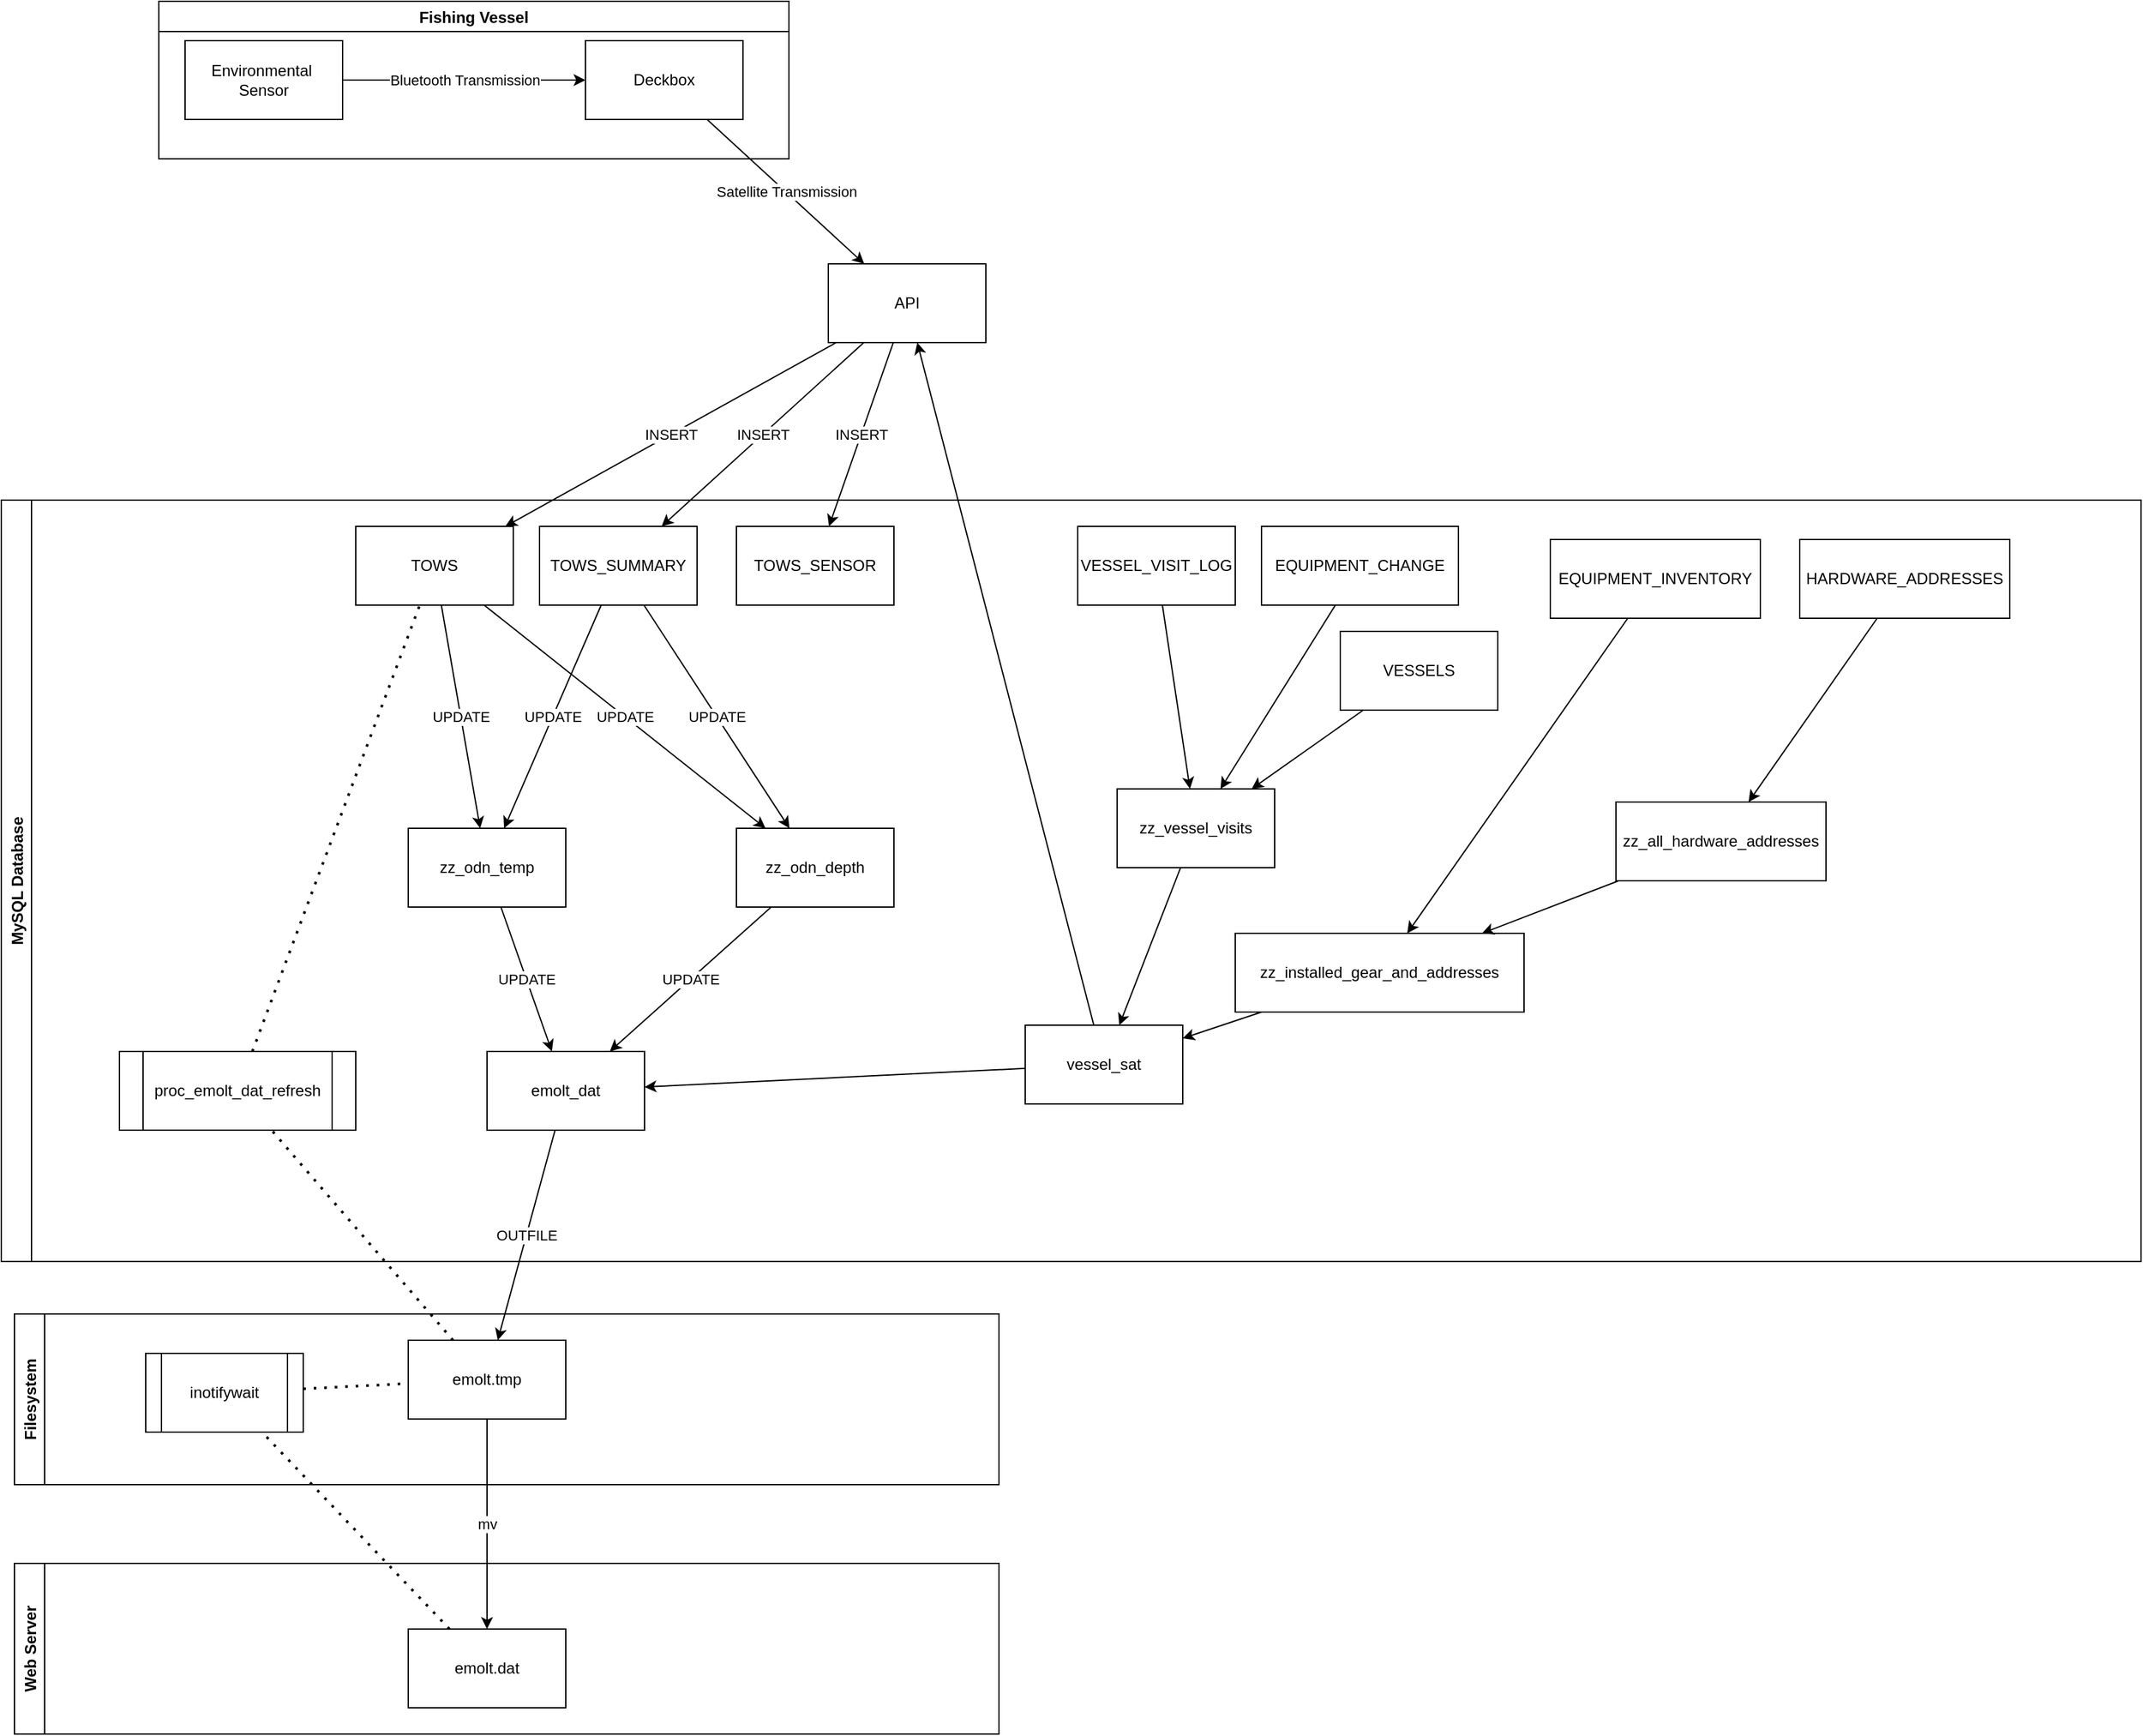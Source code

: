 <mxfile version="20.2.3" type="github">
  <diagram id="kgpKYQtTHZ0yAKxKKP6v" name="Page-1">
    <mxGraphModel dx="2128" dy="547" grid="1" gridSize="10" guides="1" tooltips="1" connect="1" arrows="1" fold="1" page="1" pageScale="1" pageWidth="850" pageHeight="1100" math="0" shadow="0">
      <root>
        <mxCell id="0" />
        <mxCell id="1" parent="0" />
        <mxCell id="bNNBikwXs6dmu_kMdXJ--18" value="Environmental&amp;nbsp;&lt;br&gt;Sensor" style="rounded=0;whiteSpace=wrap;html=1;" parent="1" vertex="1">
          <mxGeometry x="60" y="30" width="120" height="60" as="geometry" />
        </mxCell>
        <mxCell id="bNNBikwXs6dmu_kMdXJ--19" value="Deckbox" style="rounded=0;whiteSpace=wrap;html=1;" parent="1" vertex="1">
          <mxGeometry x="365" y="30" width="120" height="60" as="geometry" />
        </mxCell>
        <mxCell id="bNNBikwXs6dmu_kMdXJ--20" value="" style="endArrow=classic;html=1;rounded=0;" parent="1" source="bNNBikwXs6dmu_kMdXJ--18" target="bNNBikwXs6dmu_kMdXJ--19" edge="1">
          <mxGeometry relative="1" as="geometry">
            <mxPoint x="220" y="80" as="sourcePoint" />
            <mxPoint x="320" y="80" as="targetPoint" />
          </mxGeometry>
        </mxCell>
        <mxCell id="bNNBikwXs6dmu_kMdXJ--21" value="Bluetooth Transmission" style="edgeLabel;resizable=0;html=1;align=center;verticalAlign=middle;" parent="bNNBikwXs6dmu_kMdXJ--20" connectable="0" vertex="1">
          <mxGeometry relative="1" as="geometry" />
        </mxCell>
        <mxCell id="bNNBikwXs6dmu_kMdXJ--22" value="Fishing Vessel" style="swimlane;" parent="1" vertex="1">
          <mxGeometry x="40" width="480" height="120" as="geometry" />
        </mxCell>
        <mxCell id="bNNBikwXs6dmu_kMdXJ--23" value="API" style="rounded=0;whiteSpace=wrap;html=1;" parent="1" vertex="1">
          <mxGeometry x="550" y="200" width="120" height="60" as="geometry" />
        </mxCell>
        <mxCell id="bNNBikwXs6dmu_kMdXJ--24" value="" style="endArrow=classic;html=1;rounded=0;" parent="1" source="bNNBikwXs6dmu_kMdXJ--19" target="bNNBikwXs6dmu_kMdXJ--23" edge="1">
          <mxGeometry relative="1" as="geometry">
            <mxPoint x="370" y="280" as="sourcePoint" />
            <mxPoint x="470" y="280" as="targetPoint" />
          </mxGeometry>
        </mxCell>
        <mxCell id="bNNBikwXs6dmu_kMdXJ--25" value="Satellite Transmission" style="edgeLabel;resizable=0;html=1;align=center;verticalAlign=middle;" parent="bNNBikwXs6dmu_kMdXJ--24" connectable="0" vertex="1">
          <mxGeometry relative="1" as="geometry" />
        </mxCell>
        <mxCell id="bNNBikwXs6dmu_kMdXJ--32" value="TOWS" style="rounded=0;whiteSpace=wrap;html=1;" parent="1" vertex="1">
          <mxGeometry x="190" y="400" width="120" height="60" as="geometry" />
        </mxCell>
        <mxCell id="bNNBikwXs6dmu_kMdXJ--33" value="TOWS_SUMMARY" style="rounded=0;whiteSpace=wrap;html=1;" parent="1" vertex="1">
          <mxGeometry x="330" y="400" width="120" height="60" as="geometry" />
        </mxCell>
        <mxCell id="bNNBikwXs6dmu_kMdXJ--34" value="TOWS_SENSOR" style="rounded=0;whiteSpace=wrap;html=1;" parent="1" vertex="1">
          <mxGeometry x="480" y="400" width="120" height="60" as="geometry" />
        </mxCell>
        <mxCell id="bNNBikwXs6dmu_kMdXJ--36" value="" style="endArrow=classic;html=1;rounded=0;" parent="1" source="bNNBikwXs6dmu_kMdXJ--23" target="bNNBikwXs6dmu_kMdXJ--32" edge="1">
          <mxGeometry relative="1" as="geometry">
            <mxPoint x="380" y="360" as="sourcePoint" />
            <mxPoint x="240" y="370" as="targetPoint" />
          </mxGeometry>
        </mxCell>
        <mxCell id="bNNBikwXs6dmu_kMdXJ--37" value="INSERT" style="edgeLabel;resizable=0;html=1;align=center;verticalAlign=middle;" parent="bNNBikwXs6dmu_kMdXJ--36" connectable="0" vertex="1">
          <mxGeometry relative="1" as="geometry" />
        </mxCell>
        <mxCell id="bNNBikwXs6dmu_kMdXJ--38" value="" style="endArrow=classic;html=1;rounded=0;" parent="1" source="bNNBikwXs6dmu_kMdXJ--23" target="bNNBikwXs6dmu_kMdXJ--33" edge="1">
          <mxGeometry relative="1" as="geometry">
            <mxPoint x="394.615" y="340" as="sourcePoint" />
            <mxPoint x="300.385" y="410" as="targetPoint" />
          </mxGeometry>
        </mxCell>
        <mxCell id="bNNBikwXs6dmu_kMdXJ--39" value="INSERT" style="edgeLabel;resizable=0;html=1;align=center;verticalAlign=middle;" parent="bNNBikwXs6dmu_kMdXJ--38" connectable="0" vertex="1">
          <mxGeometry relative="1" as="geometry" />
        </mxCell>
        <mxCell id="bNNBikwXs6dmu_kMdXJ--40" value="" style="endArrow=classic;html=1;rounded=0;" parent="1" source="bNNBikwXs6dmu_kMdXJ--23" target="bNNBikwXs6dmu_kMdXJ--34" edge="1">
          <mxGeometry relative="1" as="geometry">
            <mxPoint x="426.923" y="340" as="sourcePoint" />
            <mxPoint x="408.077" y="410" as="targetPoint" />
          </mxGeometry>
        </mxCell>
        <mxCell id="bNNBikwXs6dmu_kMdXJ--41" value="INSERT" style="edgeLabel;resizable=0;html=1;align=center;verticalAlign=middle;" parent="bNNBikwXs6dmu_kMdXJ--40" connectable="0" vertex="1">
          <mxGeometry relative="1" as="geometry" />
        </mxCell>
        <mxCell id="bNNBikwXs6dmu_kMdXJ--47" value="emolt.tmp" style="rounded=0;whiteSpace=wrap;html=1;" parent="1" vertex="1">
          <mxGeometry x="230" y="1020" width="120" height="60" as="geometry" />
        </mxCell>
        <mxCell id="bNNBikwXs6dmu_kMdXJ--48" value="" style="endArrow=classic;html=1;rounded=0;" parent="1" source="bNNBikwXs6dmu_kMdXJ--35" target="bNNBikwXs6dmu_kMdXJ--47" edge="1">
          <mxGeometry relative="1" as="geometry">
            <mxPoint x="277.696" y="600" as="sourcePoint" />
            <mxPoint x="310.004" y="670" as="targetPoint" />
          </mxGeometry>
        </mxCell>
        <mxCell id="bNNBikwXs6dmu_kMdXJ--49" value="OUTFILE" style="edgeLabel;resizable=0;html=1;align=center;verticalAlign=middle;" parent="bNNBikwXs6dmu_kMdXJ--48" connectable="0" vertex="1">
          <mxGeometry relative="1" as="geometry" />
        </mxCell>
        <mxCell id="bNNBikwXs6dmu_kMdXJ--51" value="emolt.dat" style="rounded=0;whiteSpace=wrap;html=1;" parent="1" vertex="1">
          <mxGeometry x="230" y="1240" width="120" height="60" as="geometry" />
        </mxCell>
        <mxCell id="bNNBikwXs6dmu_kMdXJ--52" value="" style="endArrow=classic;html=1;rounded=0;" parent="1" source="bNNBikwXs6dmu_kMdXJ--47" target="bNNBikwXs6dmu_kMdXJ--51" edge="1">
          <mxGeometry relative="1" as="geometry">
            <mxPoint x="425" y="750" as="sourcePoint" />
            <mxPoint x="425" y="840" as="targetPoint" />
          </mxGeometry>
        </mxCell>
        <mxCell id="bNNBikwXs6dmu_kMdXJ--53" value="mv" style="edgeLabel;resizable=0;html=1;align=center;verticalAlign=middle;" parent="bNNBikwXs6dmu_kMdXJ--52" connectable="0" vertex="1">
          <mxGeometry relative="1" as="geometry" />
        </mxCell>
        <mxCell id="bNNBikwXs6dmu_kMdXJ--55" value="" style="endArrow=none;dashed=1;html=1;dashPattern=1 3;strokeWidth=2;rounded=0;" parent="1" source="bNNBikwXs6dmu_kMdXJ--54" target="bNNBikwXs6dmu_kMdXJ--32" edge="1">
          <mxGeometry width="50" height="50" relative="1" as="geometry">
            <mxPoint x="400" y="700" as="sourcePoint" />
            <mxPoint x="450" y="650" as="targetPoint" />
          </mxGeometry>
        </mxCell>
        <mxCell id="bNNBikwXs6dmu_kMdXJ--56" value="" style="endArrow=none;dashed=1;html=1;dashPattern=1 3;strokeWidth=2;rounded=0;" parent="1" source="bNNBikwXs6dmu_kMdXJ--47" target="bNNBikwXs6dmu_kMdXJ--54" edge="1">
          <mxGeometry width="50" height="50" relative="1" as="geometry">
            <mxPoint x="148" y="560" as="sourcePoint" />
            <mxPoint x="232" y="470" as="targetPoint" />
          </mxGeometry>
        </mxCell>
        <mxCell id="bNNBikwXs6dmu_kMdXJ--57" value="inotifywait" style="shape=process;whiteSpace=wrap;html=1;backgroundOutline=1;" parent="1" vertex="1">
          <mxGeometry x="30" y="1030" width="120" height="60" as="geometry" />
        </mxCell>
        <mxCell id="bNNBikwXs6dmu_kMdXJ--58" value="" style="endArrow=none;dashed=1;html=1;dashPattern=1 3;strokeWidth=2;rounded=0;" parent="1" source="bNNBikwXs6dmu_kMdXJ--57" target="bNNBikwXs6dmu_kMdXJ--47" edge="1">
          <mxGeometry width="50" height="50" relative="1" as="geometry">
            <mxPoint x="400" y="700" as="sourcePoint" />
            <mxPoint x="450" y="650" as="targetPoint" />
          </mxGeometry>
        </mxCell>
        <mxCell id="bNNBikwXs6dmu_kMdXJ--59" value="" style="endArrow=none;dashed=1;html=1;dashPattern=1 3;strokeWidth=2;rounded=0;" parent="1" source="bNNBikwXs6dmu_kMdXJ--51" target="bNNBikwXs6dmu_kMdXJ--57" edge="1">
          <mxGeometry width="50" height="50" relative="1" as="geometry">
            <mxPoint x="170" y="890" as="sourcePoint" />
            <mxPoint x="250" y="862" as="targetPoint" />
          </mxGeometry>
        </mxCell>
        <mxCell id="bNNBikwXs6dmu_kMdXJ--60" value="MySQL Database" style="swimlane;horizontal=0;" parent="1" vertex="1">
          <mxGeometry x="-80" y="380" width="1630" height="580" as="geometry" />
        </mxCell>
        <mxCell id="7BSBs11hJIYMO0QQD_g5-1" value="vessel_sat" style="rounded=0;whiteSpace=wrap;html=1;" vertex="1" parent="bNNBikwXs6dmu_kMdXJ--60">
          <mxGeometry x="780" y="400" width="120" height="60" as="geometry" />
        </mxCell>
        <mxCell id="bNNBikwXs6dmu_kMdXJ--35" value="emolt_dat" style="rounded=0;whiteSpace=wrap;html=1;" parent="bNNBikwXs6dmu_kMdXJ--60" vertex="1">
          <mxGeometry x="370" y="420" width="120" height="60" as="geometry" />
        </mxCell>
        <mxCell id="bNNBikwXs6dmu_kMdXJ--54" value="proc_emolt_dat_refresh" style="shape=process;whiteSpace=wrap;html=1;backgroundOutline=1;" parent="bNNBikwXs6dmu_kMdXJ--60" vertex="1">
          <mxGeometry x="90" y="420" width="180" height="60" as="geometry" />
        </mxCell>
        <mxCell id="7BSBs11hJIYMO0QQD_g5-2" value="zz_odn_temp" style="rounded=0;whiteSpace=wrap;html=1;" vertex="1" parent="bNNBikwXs6dmu_kMdXJ--60">
          <mxGeometry x="310" y="250" width="120" height="60" as="geometry" />
        </mxCell>
        <mxCell id="7BSBs11hJIYMO0QQD_g5-3" value="zz_odn_depth" style="rounded=0;whiteSpace=wrap;html=1;" vertex="1" parent="bNNBikwXs6dmu_kMdXJ--60">
          <mxGeometry x="560" y="250" width="120" height="60" as="geometry" />
        </mxCell>
        <mxCell id="bNNBikwXs6dmu_kMdXJ--44" value="" style="endArrow=classic;html=1;rounded=0;" parent="bNNBikwXs6dmu_kMdXJ--60" source="7BSBs11hJIYMO0QQD_g5-1" target="bNNBikwXs6dmu_kMdXJ--35" edge="1">
          <mxGeometry relative="1" as="geometry">
            <mxPoint x="750" y="320" as="sourcePoint" />
            <mxPoint x="356.154" y="190" as="targetPoint" />
          </mxGeometry>
        </mxCell>
        <mxCell id="7BSBs11hJIYMO0QQD_g5-4" value="" style="endArrow=classic;html=1;rounded=0;" edge="1" parent="bNNBikwXs6dmu_kMdXJ--60" source="7BSBs11hJIYMO0QQD_g5-2" target="bNNBikwXs6dmu_kMdXJ--35">
          <mxGeometry relative="1" as="geometry">
            <mxPoint x="650.004" y="240" as="sourcePoint" />
            <mxPoint x="657.396" y="410" as="targetPoint" />
          </mxGeometry>
        </mxCell>
        <mxCell id="7BSBs11hJIYMO0QQD_g5-5" value="UPDATE" style="edgeLabel;resizable=0;html=1;align=center;verticalAlign=middle;" connectable="0" vertex="1" parent="7BSBs11hJIYMO0QQD_g5-4">
          <mxGeometry relative="1" as="geometry" />
        </mxCell>
        <mxCell id="7BSBs11hJIYMO0QQD_g5-6" value="" style="endArrow=classic;html=1;rounded=0;" edge="1" parent="bNNBikwXs6dmu_kMdXJ--60" source="7BSBs11hJIYMO0QQD_g5-3" target="bNNBikwXs6dmu_kMdXJ--35">
          <mxGeometry relative="1" as="geometry">
            <mxPoint x="441.304" y="270" as="sourcePoint" />
            <mxPoint x="448.696" y="440" as="targetPoint" />
          </mxGeometry>
        </mxCell>
        <mxCell id="7BSBs11hJIYMO0QQD_g5-7" value="UPDATE" style="edgeLabel;resizable=0;html=1;align=center;verticalAlign=middle;" connectable="0" vertex="1" parent="7BSBs11hJIYMO0QQD_g5-6">
          <mxGeometry relative="1" as="geometry" />
        </mxCell>
        <mxCell id="7BSBs11hJIYMO0QQD_g5-16" value="zz_vessel_visits" style="rounded=0;whiteSpace=wrap;html=1;strokeColor=#000000;" vertex="1" parent="bNNBikwXs6dmu_kMdXJ--60">
          <mxGeometry x="850" y="220" width="120" height="60" as="geometry" />
        </mxCell>
        <mxCell id="7BSBs11hJIYMO0QQD_g5-17" value="zz_installed_gear_and_addresses" style="rounded=0;whiteSpace=wrap;html=1;strokeColor=#000000;" vertex="1" parent="bNNBikwXs6dmu_kMdXJ--60">
          <mxGeometry x="940" y="330" width="220" height="60" as="geometry" />
        </mxCell>
        <mxCell id="7BSBs11hJIYMO0QQD_g5-18" value="" style="endArrow=classic;html=1;rounded=0;" edge="1" parent="bNNBikwXs6dmu_kMdXJ--60" source="7BSBs11hJIYMO0QQD_g5-16" target="7BSBs11hJIYMO0QQD_g5-1">
          <mxGeometry width="50" height="50" relative="1" as="geometry">
            <mxPoint x="550" y="100" as="sourcePoint" />
            <mxPoint x="600" y="50" as="targetPoint" />
          </mxGeometry>
        </mxCell>
        <mxCell id="7BSBs11hJIYMO0QQD_g5-19" value="" style="endArrow=classic;html=1;rounded=0;" edge="1" parent="bNNBikwXs6dmu_kMdXJ--60" source="7BSBs11hJIYMO0QQD_g5-17" target="7BSBs11hJIYMO0QQD_g5-1">
          <mxGeometry width="50" height="50" relative="1" as="geometry">
            <mxPoint x="550" y="100" as="sourcePoint" />
            <mxPoint x="600" y="50" as="targetPoint" />
          </mxGeometry>
        </mxCell>
        <mxCell id="7BSBs11hJIYMO0QQD_g5-20" value="VESSEL_VISIT_LOG" style="rounded=0;whiteSpace=wrap;html=1;strokeColor=#000000;" vertex="1" parent="bNNBikwXs6dmu_kMdXJ--60">
          <mxGeometry x="820" y="20" width="120" height="60" as="geometry" />
        </mxCell>
        <mxCell id="7BSBs11hJIYMO0QQD_g5-21" value="VESSELS" style="rounded=0;whiteSpace=wrap;html=1;strokeColor=#000000;" vertex="1" parent="bNNBikwXs6dmu_kMdXJ--60">
          <mxGeometry x="1020" y="100" width="120" height="60" as="geometry" />
        </mxCell>
        <mxCell id="7BSBs11hJIYMO0QQD_g5-22" value="EQUIPMENT_CHANGE" style="rounded=0;whiteSpace=wrap;html=1;strokeColor=#000000;" vertex="1" parent="bNNBikwXs6dmu_kMdXJ--60">
          <mxGeometry x="960" y="20" width="150" height="60" as="geometry" />
        </mxCell>
        <mxCell id="7BSBs11hJIYMO0QQD_g5-23" value="" style="endArrow=classic;html=1;rounded=0;" edge="1" parent="bNNBikwXs6dmu_kMdXJ--60" source="7BSBs11hJIYMO0QQD_g5-20" target="7BSBs11hJIYMO0QQD_g5-16">
          <mxGeometry width="50" height="50" relative="1" as="geometry">
            <mxPoint x="550" y="300" as="sourcePoint" />
            <mxPoint x="600" y="250" as="targetPoint" />
          </mxGeometry>
        </mxCell>
        <mxCell id="7BSBs11hJIYMO0QQD_g5-24" value="" style="endArrow=classic;html=1;rounded=0;" edge="1" parent="bNNBikwXs6dmu_kMdXJ--60" source="7BSBs11hJIYMO0QQD_g5-22" target="7BSBs11hJIYMO0QQD_g5-16">
          <mxGeometry width="50" height="50" relative="1" as="geometry">
            <mxPoint x="785.217" y="90" as="sourcePoint" />
            <mxPoint x="814.783" y="260" as="targetPoint" />
          </mxGeometry>
        </mxCell>
        <mxCell id="7BSBs11hJIYMO0QQD_g5-25" value="" style="endArrow=classic;html=1;rounded=0;" edge="1" parent="bNNBikwXs6dmu_kMdXJ--60" source="7BSBs11hJIYMO0QQD_g5-21" target="7BSBs11hJIYMO0QQD_g5-16">
          <mxGeometry width="50" height="50" relative="1" as="geometry">
            <mxPoint x="920" y="90" as="sourcePoint" />
            <mxPoint x="835" y="260" as="targetPoint" />
          </mxGeometry>
        </mxCell>
        <mxCell id="7BSBs11hJIYMO0QQD_g5-26" value="zz_all_hardware_addresses" style="rounded=0;whiteSpace=wrap;html=1;strokeColor=#000000;" vertex="1" parent="bNNBikwXs6dmu_kMdXJ--60">
          <mxGeometry x="1230" y="230" width="160" height="60" as="geometry" />
        </mxCell>
        <mxCell id="7BSBs11hJIYMO0QQD_g5-28" value="HARDWARE_ADDRESSES" style="rounded=0;whiteSpace=wrap;html=1;strokeColor=#000000;" vertex="1" parent="bNNBikwXs6dmu_kMdXJ--60">
          <mxGeometry x="1370" y="30" width="160" height="60" as="geometry" />
        </mxCell>
        <mxCell id="7BSBs11hJIYMO0QQD_g5-30" value="" style="endArrow=classic;html=1;rounded=0;" edge="1" parent="bNNBikwXs6dmu_kMdXJ--60" source="7BSBs11hJIYMO0QQD_g5-28" target="7BSBs11hJIYMO0QQD_g5-26">
          <mxGeometry width="50" height="50" relative="1" as="geometry">
            <mxPoint x="1275.455" y="100" as="sourcePoint" />
            <mxPoint x="1284.545" y="150" as="targetPoint" />
          </mxGeometry>
        </mxCell>
        <mxCell id="7BSBs11hJIYMO0QQD_g5-32" value="" style="endArrow=classic;html=1;rounded=0;" edge="1" parent="bNNBikwXs6dmu_kMdXJ--60" source="7BSBs11hJIYMO0QQD_g5-26" target="7BSBs11hJIYMO0QQD_g5-17">
          <mxGeometry width="50" height="50" relative="1" as="geometry">
            <mxPoint x="1040" y="300" as="sourcePoint" />
            <mxPoint x="1090" y="250" as="targetPoint" />
          </mxGeometry>
        </mxCell>
        <mxCell id="bNNBikwXs6dmu_kMdXJ--61" value="Filesystem" style="swimlane;horizontal=0;" parent="1" vertex="1">
          <mxGeometry x="-70" y="1000" width="750" height="130" as="geometry" />
        </mxCell>
        <mxCell id="bNNBikwXs6dmu_kMdXJ--62" value="Web Server" style="swimlane;horizontal=0;" parent="1" vertex="1">
          <mxGeometry x="-70" y="1190" width="750" height="130" as="geometry" />
        </mxCell>
        <mxCell id="7BSBs11hJIYMO0QQD_g5-8" value="" style="endArrow=classic;html=1;rounded=0;" edge="1" parent="1" source="bNNBikwXs6dmu_kMdXJ--32" target="7BSBs11hJIYMO0QQD_g5-2">
          <mxGeometry relative="1" as="geometry">
            <mxPoint x="371.304" y="650" as="sourcePoint" />
            <mxPoint x="378.696" y="820" as="targetPoint" />
          </mxGeometry>
        </mxCell>
        <mxCell id="7BSBs11hJIYMO0QQD_g5-9" value="UPDATE" style="edgeLabel;resizable=0;html=1;align=center;verticalAlign=middle;" connectable="0" vertex="1" parent="7BSBs11hJIYMO0QQD_g5-8">
          <mxGeometry relative="1" as="geometry" />
        </mxCell>
        <mxCell id="7BSBs11hJIYMO0QQD_g5-10" value="" style="endArrow=classic;html=1;rounded=0;" edge="1" parent="1" source="bNNBikwXs6dmu_kMdXJ--33" target="7BSBs11hJIYMO0QQD_g5-2">
          <mxGeometry relative="1" as="geometry">
            <mxPoint x="381.304" y="660" as="sourcePoint" />
            <mxPoint x="388.696" y="830" as="targetPoint" />
          </mxGeometry>
        </mxCell>
        <mxCell id="7BSBs11hJIYMO0QQD_g5-11" value="UPDATE" style="edgeLabel;resizable=0;html=1;align=center;verticalAlign=middle;" connectable="0" vertex="1" parent="7BSBs11hJIYMO0QQD_g5-10">
          <mxGeometry relative="1" as="geometry" />
        </mxCell>
        <mxCell id="7BSBs11hJIYMO0QQD_g5-12" value="" style="endArrow=classic;html=1;rounded=0;" edge="1" parent="1" source="bNNBikwXs6dmu_kMdXJ--32" target="7BSBs11hJIYMO0QQD_g5-3">
          <mxGeometry relative="1" as="geometry">
            <mxPoint x="391.304" y="670" as="sourcePoint" />
            <mxPoint x="398.696" y="840" as="targetPoint" />
          </mxGeometry>
        </mxCell>
        <mxCell id="7BSBs11hJIYMO0QQD_g5-13" value="UPDATE" style="edgeLabel;resizable=0;html=1;align=center;verticalAlign=middle;" connectable="0" vertex="1" parent="7BSBs11hJIYMO0QQD_g5-12">
          <mxGeometry relative="1" as="geometry" />
        </mxCell>
        <mxCell id="7BSBs11hJIYMO0QQD_g5-14" value="" style="endArrow=classic;html=1;rounded=0;" edge="1" parent="1" source="bNNBikwXs6dmu_kMdXJ--33" target="7BSBs11hJIYMO0QQD_g5-3">
          <mxGeometry relative="1" as="geometry">
            <mxPoint x="401.304" y="680" as="sourcePoint" />
            <mxPoint x="408.696" y="850" as="targetPoint" />
          </mxGeometry>
        </mxCell>
        <mxCell id="7BSBs11hJIYMO0QQD_g5-15" value="UPDATE" style="edgeLabel;resizable=0;html=1;align=center;verticalAlign=middle;" connectable="0" vertex="1" parent="7BSBs11hJIYMO0QQD_g5-14">
          <mxGeometry relative="1" as="geometry" />
        </mxCell>
        <mxCell id="7BSBs11hJIYMO0QQD_g5-27" value="EQUIPMENT_INVENTORY" style="rounded=0;whiteSpace=wrap;html=1;strokeColor=#000000;" vertex="1" parent="1">
          <mxGeometry x="1100" y="410" width="160" height="60" as="geometry" />
        </mxCell>
        <mxCell id="7BSBs11hJIYMO0QQD_g5-31" value="" style="endArrow=classic;html=1;rounded=0;" edge="1" parent="1" source="7BSBs11hJIYMO0QQD_g5-27" target="7BSBs11hJIYMO0QQD_g5-17">
          <mxGeometry width="50" height="50" relative="1" as="geometry">
            <mxPoint x="960" y="680" as="sourcePoint" />
            <mxPoint x="1010" y="630" as="targetPoint" />
          </mxGeometry>
        </mxCell>
        <mxCell id="7BSBs11hJIYMO0QQD_g5-33" value="" style="endArrow=classic;html=1;rounded=0;" edge="1" parent="1" source="7BSBs11hJIYMO0QQD_g5-1" target="bNNBikwXs6dmu_kMdXJ--23">
          <mxGeometry width="50" height="50" relative="1" as="geometry">
            <mxPoint x="780" y="580" as="sourcePoint" />
            <mxPoint x="590" y="340" as="targetPoint" />
          </mxGeometry>
        </mxCell>
      </root>
    </mxGraphModel>
  </diagram>
</mxfile>

